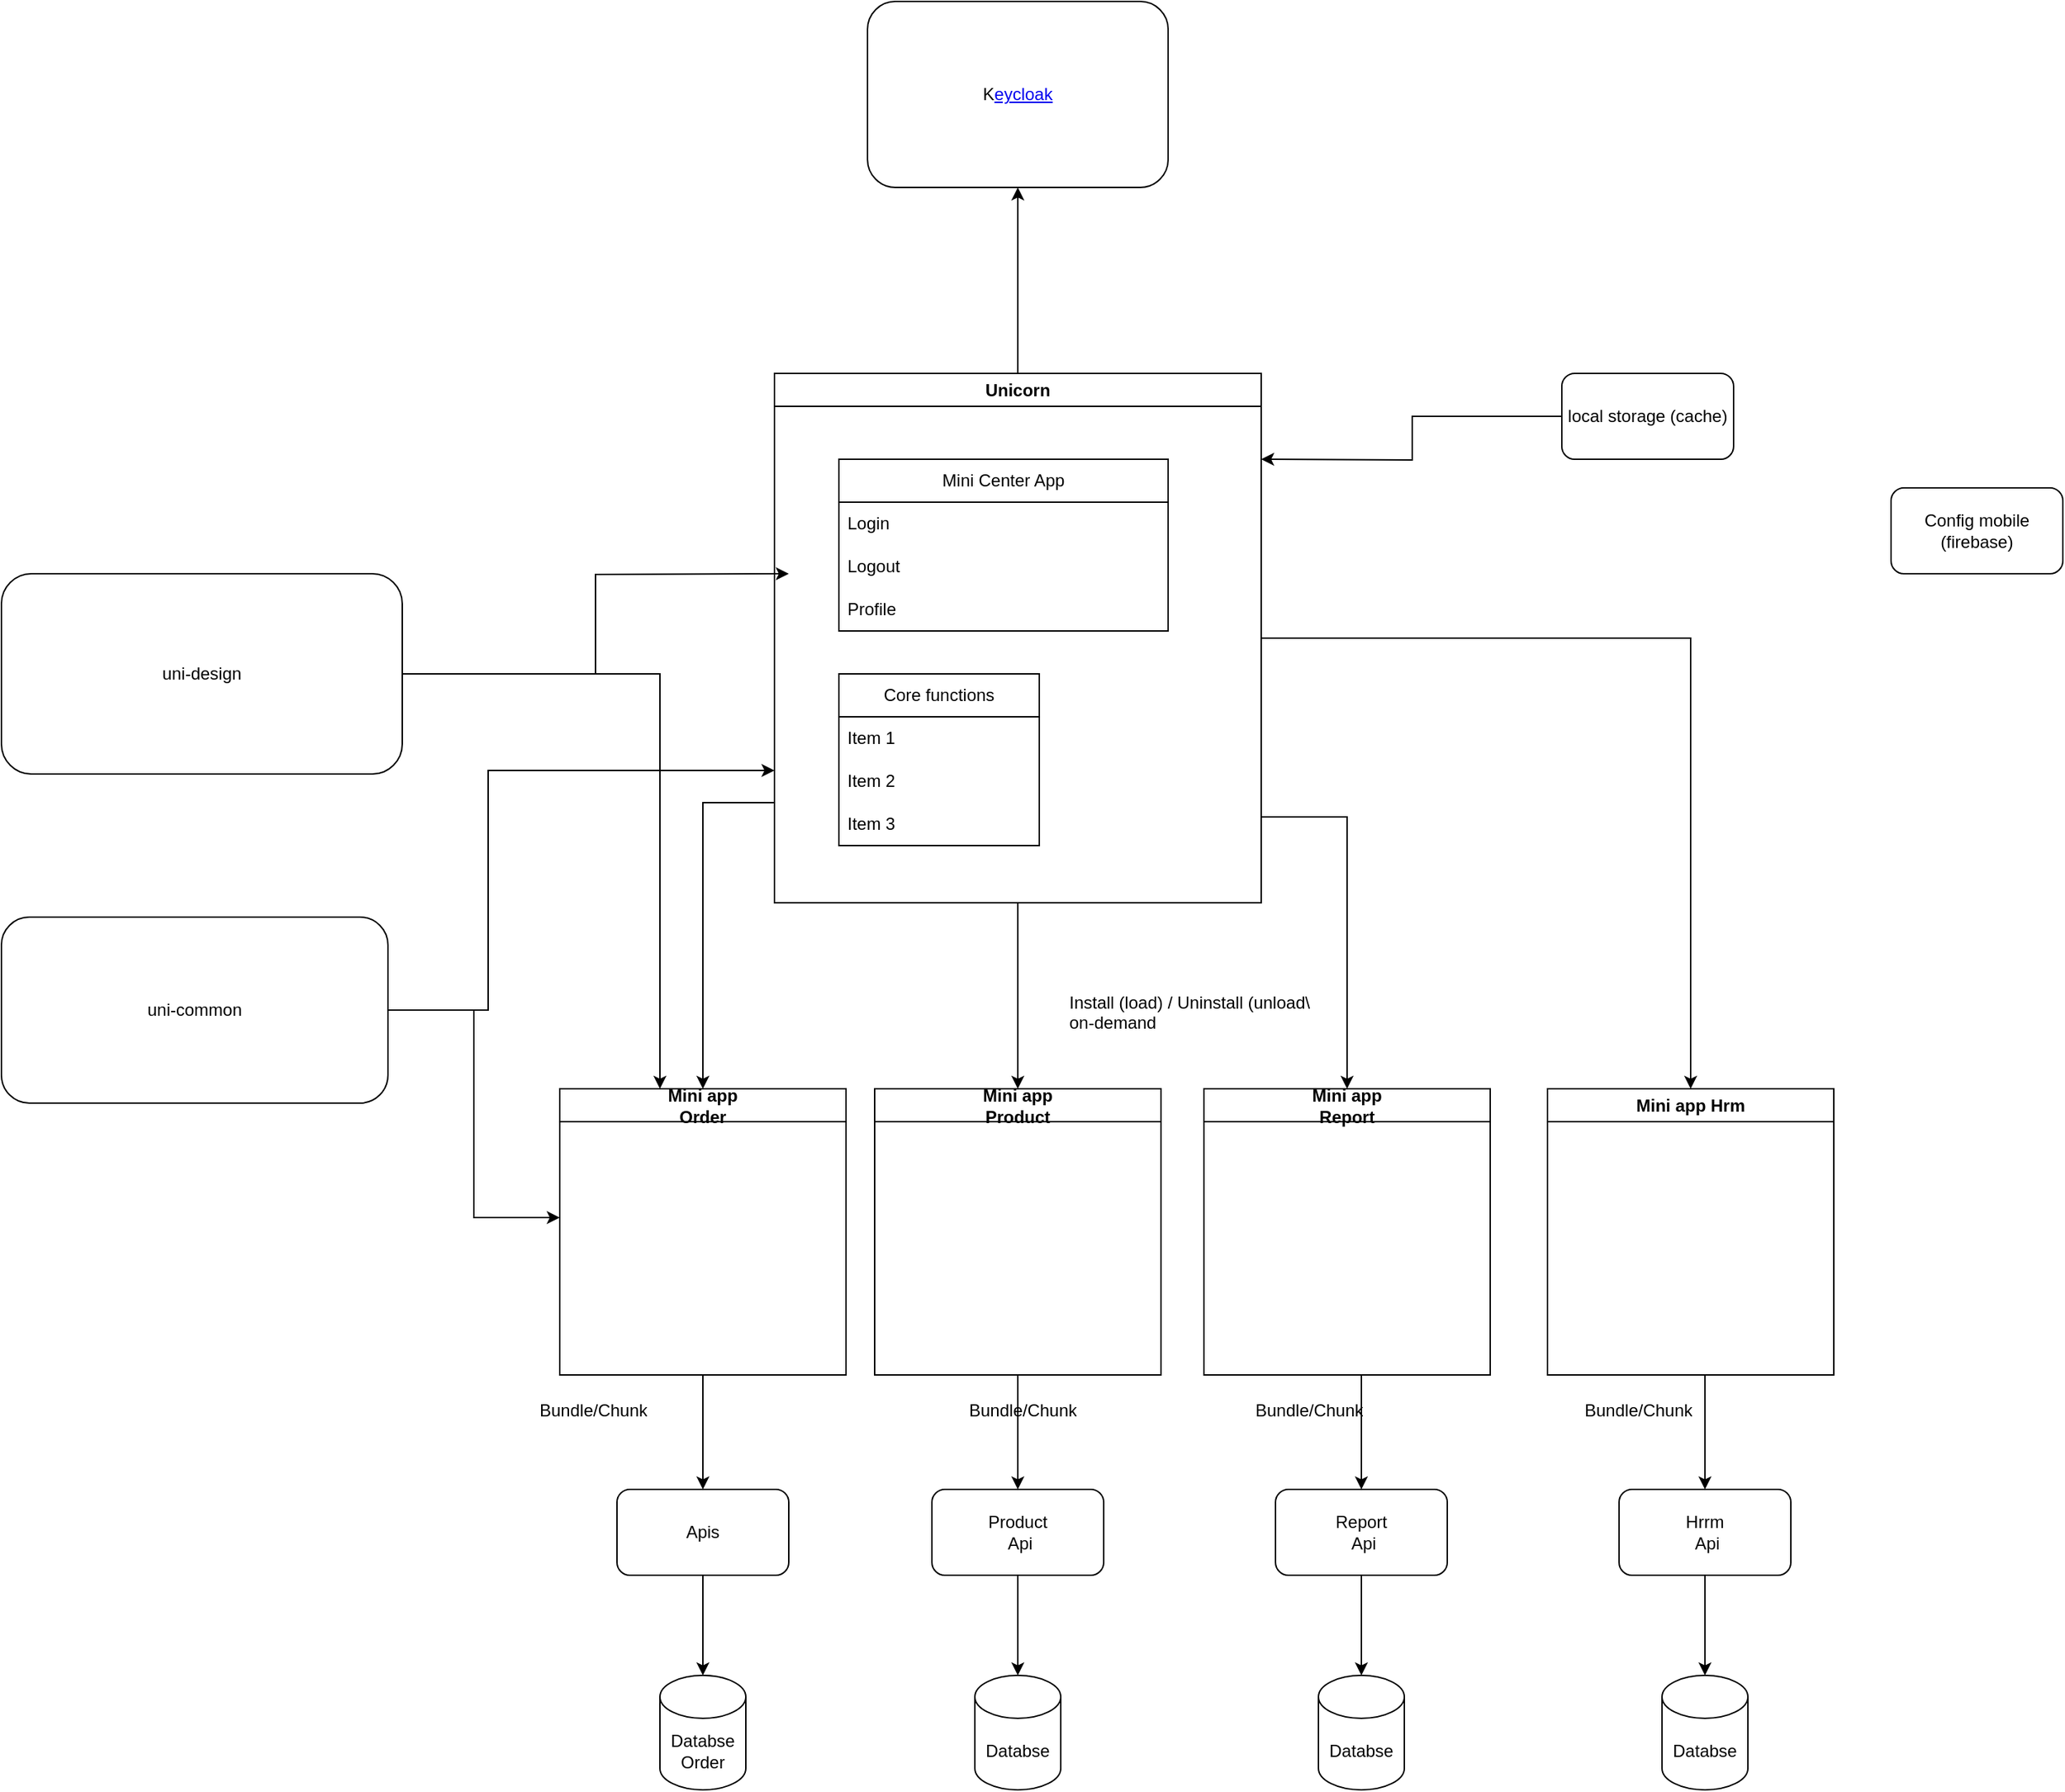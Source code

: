 <mxfile version="21.3.0" type="github">
  <diagram name="Page-1" id="GT2r_Ie_9v9kSXVyZrXS">
    <mxGraphModel dx="3065" dy="2667" grid="1" gridSize="10" guides="1" tooltips="1" connect="1" arrows="1" fold="1" page="1" pageScale="1" pageWidth="827" pageHeight="1169" math="0" shadow="0">
      <root>
        <mxCell id="0" />
        <mxCell id="1" parent="0" />
        <mxCell id="Xae2bnC-y0Hw2hv78F9A-12" style="edgeStyle=orthogonalEdgeStyle;rounded=0;orthogonalLoop=1;jettySize=auto;html=1;entryX=0.5;entryY=0;entryDx=0;entryDy=0;" parent="1" source="9EaQzSgWUycIN-Ay1f6l-6" target="Xae2bnC-y0Hw2hv78F9A-10" edge="1">
          <mxGeometry relative="1" as="geometry" />
        </mxCell>
        <mxCell id="Xae2bnC-y0Hw2hv78F9A-13" style="edgeStyle=orthogonalEdgeStyle;rounded=0;orthogonalLoop=1;jettySize=auto;html=1;" parent="1" source="9EaQzSgWUycIN-Ay1f6l-6" target="Xae2bnC-y0Hw2hv78F9A-9" edge="1">
          <mxGeometry relative="1" as="geometry">
            <Array as="points">
              <mxPoint x="180" y="330" />
            </Array>
          </mxGeometry>
        </mxCell>
        <mxCell id="Xae2bnC-y0Hw2hv78F9A-14" style="edgeStyle=orthogonalEdgeStyle;rounded=0;orthogonalLoop=1;jettySize=auto;html=1;" parent="1" source="9EaQzSgWUycIN-Ay1f6l-6" target="Xae2bnC-y0Hw2hv78F9A-2" edge="1">
          <mxGeometry relative="1" as="geometry">
            <Array as="points">
              <mxPoint x="-270" y="320" />
            </Array>
          </mxGeometry>
        </mxCell>
        <mxCell id="Xae2bnC-y0Hw2hv78F9A-32" style="edgeStyle=orthogonalEdgeStyle;rounded=0;orthogonalLoop=1;jettySize=auto;html=1;" parent="1" source="9EaQzSgWUycIN-Ay1f6l-6" target="Xae2bnC-y0Hw2hv78F9A-30" edge="1">
          <mxGeometry relative="1" as="geometry" />
        </mxCell>
        <mxCell id="Xae2bnC-y0Hw2hv78F9A-36" style="edgeStyle=orthogonalEdgeStyle;rounded=0;orthogonalLoop=1;jettySize=auto;html=1;entryX=0.5;entryY=1;entryDx=0;entryDy=0;" parent="1" source="9EaQzSgWUycIN-Ay1f6l-6" target="Xae2bnC-y0Hw2hv78F9A-34" edge="1">
          <mxGeometry relative="1" as="geometry" />
        </mxCell>
        <mxCell id="9EaQzSgWUycIN-Ay1f6l-6" value="Unicorn&lt;br&gt;" style="swimlane;whiteSpace=wrap;html=1;" parent="1" vertex="1">
          <mxGeometry x="-220" y="20" width="340" height="370" as="geometry" />
        </mxCell>
        <mxCell id="9EaQzSgWUycIN-Ay1f6l-9" value="Mini Center App&lt;br&gt;" style="swimlane;fontStyle=0;childLayout=stackLayout;horizontal=1;startSize=30;horizontalStack=0;resizeParent=1;resizeParentMax=0;resizeLast=0;collapsible=1;marginBottom=0;whiteSpace=wrap;html=1;" parent="9EaQzSgWUycIN-Ay1f6l-6" vertex="1">
          <mxGeometry x="45" y="60" width="230" height="120" as="geometry" />
        </mxCell>
        <mxCell id="9EaQzSgWUycIN-Ay1f6l-10" value="Login" style="text;strokeColor=none;fillColor=none;align=left;verticalAlign=middle;spacingLeft=4;spacingRight=4;overflow=hidden;points=[[0,0.5],[1,0.5]];portConstraint=eastwest;rotatable=0;whiteSpace=wrap;html=1;" parent="9EaQzSgWUycIN-Ay1f6l-9" vertex="1">
          <mxGeometry y="30" width="230" height="30" as="geometry" />
        </mxCell>
        <mxCell id="9EaQzSgWUycIN-Ay1f6l-11" value="Logout" style="text;strokeColor=none;fillColor=none;align=left;verticalAlign=middle;spacingLeft=4;spacingRight=4;overflow=hidden;points=[[0,0.5],[1,0.5]];portConstraint=eastwest;rotatable=0;whiteSpace=wrap;html=1;" parent="9EaQzSgWUycIN-Ay1f6l-9" vertex="1">
          <mxGeometry y="60" width="230" height="30" as="geometry" />
        </mxCell>
        <mxCell id="9EaQzSgWUycIN-Ay1f6l-12" value="Profile&lt;br&gt;" style="text;strokeColor=none;fillColor=none;align=left;verticalAlign=middle;spacingLeft=4;spacingRight=4;overflow=hidden;points=[[0,0.5],[1,0.5]];portConstraint=eastwest;rotatable=0;whiteSpace=wrap;html=1;" parent="9EaQzSgWUycIN-Ay1f6l-9" vertex="1">
          <mxGeometry y="90" width="230" height="30" as="geometry" />
        </mxCell>
        <mxCell id="qtu1_6EepkXe-mLbn7yx-2" value="Core functions" style="swimlane;fontStyle=0;childLayout=stackLayout;horizontal=1;startSize=30;horizontalStack=0;resizeParent=1;resizeParentMax=0;resizeLast=0;collapsible=1;marginBottom=0;whiteSpace=wrap;html=1;" vertex="1" parent="9EaQzSgWUycIN-Ay1f6l-6">
          <mxGeometry x="45" y="210" width="140" height="120" as="geometry" />
        </mxCell>
        <mxCell id="qtu1_6EepkXe-mLbn7yx-3" value="Item 1" style="text;strokeColor=none;fillColor=none;align=left;verticalAlign=middle;spacingLeft=4;spacingRight=4;overflow=hidden;points=[[0,0.5],[1,0.5]];portConstraint=eastwest;rotatable=0;whiteSpace=wrap;html=1;" vertex="1" parent="qtu1_6EepkXe-mLbn7yx-2">
          <mxGeometry y="30" width="140" height="30" as="geometry" />
        </mxCell>
        <mxCell id="qtu1_6EepkXe-mLbn7yx-4" value="Item 2" style="text;strokeColor=none;fillColor=none;align=left;verticalAlign=middle;spacingLeft=4;spacingRight=4;overflow=hidden;points=[[0,0.5],[1,0.5]];portConstraint=eastwest;rotatable=0;whiteSpace=wrap;html=1;" vertex="1" parent="qtu1_6EepkXe-mLbn7yx-2">
          <mxGeometry y="60" width="140" height="30" as="geometry" />
        </mxCell>
        <mxCell id="qtu1_6EepkXe-mLbn7yx-5" value="Item 3" style="text;strokeColor=none;fillColor=none;align=left;verticalAlign=middle;spacingLeft=4;spacingRight=4;overflow=hidden;points=[[0,0.5],[1,0.5]];portConstraint=eastwest;rotatable=0;whiteSpace=wrap;html=1;" vertex="1" parent="qtu1_6EepkXe-mLbn7yx-2">
          <mxGeometry y="90" width="140" height="30" as="geometry" />
        </mxCell>
        <mxCell id="Xae2bnC-y0Hw2hv78F9A-2" value="Mini app &lt;br&gt;Order" style="swimlane;whiteSpace=wrap;html=1;" parent="1" vertex="1">
          <mxGeometry x="-370" y="520" width="200" height="200" as="geometry" />
        </mxCell>
        <mxCell id="mMA3LYzBqtqdLfElrhqh-2" style="edgeStyle=orthogonalEdgeStyle;rounded=0;orthogonalLoop=1;jettySize=auto;html=1;" parent="1" source="Xae2bnC-y0Hw2hv78F9A-4" edge="1">
          <mxGeometry relative="1" as="geometry">
            <mxPoint x="-370" y="610" as="targetPoint" />
            <Array as="points">
              <mxPoint x="-430" y="465" />
              <mxPoint x="-430" y="610" />
            </Array>
          </mxGeometry>
        </mxCell>
        <mxCell id="mMA3LYzBqtqdLfElrhqh-3" style="edgeStyle=orthogonalEdgeStyle;rounded=0;orthogonalLoop=1;jettySize=auto;html=1;entryX=0;entryY=0.75;entryDx=0;entryDy=0;" parent="1" source="Xae2bnC-y0Hw2hv78F9A-4" target="9EaQzSgWUycIN-Ay1f6l-6" edge="1">
          <mxGeometry relative="1" as="geometry">
            <Array as="points">
              <mxPoint x="-420" y="465" />
              <mxPoint x="-420" y="298" />
            </Array>
          </mxGeometry>
        </mxCell>
        <mxCell id="Xae2bnC-y0Hw2hv78F9A-4" value="uni-common" style="rounded=1;whiteSpace=wrap;html=1;" parent="1" vertex="1">
          <mxGeometry x="-760" y="400" width="270" height="130" as="geometry" />
        </mxCell>
        <mxCell id="Xae2bnC-y0Hw2hv78F9A-16" style="edgeStyle=orthogonalEdgeStyle;rounded=0;orthogonalLoop=1;jettySize=auto;html=1;" parent="1" source="Xae2bnC-y0Hw2hv78F9A-5" edge="1">
          <mxGeometry relative="1" as="geometry">
            <mxPoint x="-210" y="160" as="targetPoint" />
          </mxGeometry>
        </mxCell>
        <mxCell id="mMA3LYzBqtqdLfElrhqh-1" style="edgeStyle=orthogonalEdgeStyle;rounded=0;orthogonalLoop=1;jettySize=auto;html=1;" parent="1" source="Xae2bnC-y0Hw2hv78F9A-5" target="Xae2bnC-y0Hw2hv78F9A-2" edge="1">
          <mxGeometry relative="1" as="geometry">
            <Array as="points">
              <mxPoint x="-300" y="230" />
            </Array>
          </mxGeometry>
        </mxCell>
        <mxCell id="Xae2bnC-y0Hw2hv78F9A-5" value="uni-design&lt;br&gt;" style="rounded=1;whiteSpace=wrap;html=1;" parent="1" vertex="1">
          <mxGeometry x="-760" y="160" width="280" height="140" as="geometry" />
        </mxCell>
        <mxCell id="Xae2bnC-y0Hw2hv78F9A-9" value="Mini app &lt;br&gt;Report" style="swimlane;whiteSpace=wrap;html=1;" parent="1" vertex="1">
          <mxGeometry x="80" y="520" width="200" height="200" as="geometry" />
        </mxCell>
        <mxCell id="Xae2bnC-y0Hw2hv78F9A-10" value="Mini app &lt;br&gt;Product" style="swimlane;whiteSpace=wrap;html=1;" parent="1" vertex="1">
          <mxGeometry x="-150" y="520" width="200" height="200" as="geometry" />
        </mxCell>
        <mxCell id="Xae2bnC-y0Hw2hv78F9A-18" style="edgeStyle=orthogonalEdgeStyle;rounded=0;orthogonalLoop=1;jettySize=auto;html=1;" parent="1" source="Xae2bnC-y0Hw2hv78F9A-17" edge="1">
          <mxGeometry relative="1" as="geometry">
            <mxPoint x="120" y="80" as="targetPoint" />
          </mxGeometry>
        </mxCell>
        <mxCell id="Xae2bnC-y0Hw2hv78F9A-17" value="local storage (cache)" style="rounded=1;whiteSpace=wrap;html=1;" parent="1" vertex="1">
          <mxGeometry x="330" y="20" width="120" height="60" as="geometry" />
        </mxCell>
        <mxCell id="Xae2bnC-y0Hw2hv78F9A-20" value="&lt;div&gt;Install (load) / Uninstall (unload\&lt;/div&gt;&lt;div&gt;on-demand&lt;/div&gt;" style="text;strokeColor=none;fillColor=none;align=left;verticalAlign=middle;spacingLeft=4;spacingRight=4;overflow=hidden;points=[[0,0.5],[1,0.5]];portConstraint=eastwest;rotatable=0;whiteSpace=wrap;html=1;" parent="1" vertex="1">
          <mxGeometry x="-20" y="450" width="190" height="30" as="geometry" />
        </mxCell>
        <mxCell id="Xae2bnC-y0Hw2hv78F9A-24" value="Bundle/Chunk&lt;br&gt;" style="text;strokeColor=none;fillColor=none;align=left;verticalAlign=middle;spacingLeft=4;spacingRight=4;overflow=hidden;points=[[0,0.5],[1,0.5]];portConstraint=eastwest;rotatable=0;whiteSpace=wrap;html=1;" parent="1" vertex="1">
          <mxGeometry x="-90" y="730" width="100" height="30" as="geometry" />
        </mxCell>
        <mxCell id="Xae2bnC-y0Hw2hv78F9A-25" value="Bundle/Chunk&lt;br&gt;" style="text;strokeColor=none;fillColor=none;align=left;verticalAlign=middle;spacingLeft=4;spacingRight=4;overflow=hidden;points=[[0,0.5],[1,0.5]];portConstraint=eastwest;rotatable=0;whiteSpace=wrap;html=1;" parent="1" vertex="1">
          <mxGeometry x="110" y="730" width="90" height="30" as="geometry" />
        </mxCell>
        <mxCell id="Xae2bnC-y0Hw2hv78F9A-26" value="Bundle/Chunk&lt;br&gt;" style="text;strokeColor=none;fillColor=none;align=left;verticalAlign=middle;spacingLeft=4;spacingRight=4;overflow=hidden;points=[[0,0.5],[1,0.5]];portConstraint=eastwest;rotatable=0;whiteSpace=wrap;html=1;" parent="1" vertex="1">
          <mxGeometry x="-390" y="730" width="90" height="30" as="geometry" />
        </mxCell>
        <mxCell id="Xae2bnC-y0Hw2hv78F9A-30" value="Mini app Hrm&lt;br&gt;" style="swimlane;whiteSpace=wrap;html=1;" parent="1" vertex="1">
          <mxGeometry x="320" y="520" width="200" height="200" as="geometry" />
        </mxCell>
        <mxCell id="Xae2bnC-y0Hw2hv78F9A-33" value="Bundle/Chunk&lt;br&gt;" style="text;strokeColor=none;fillColor=none;align=left;verticalAlign=middle;spacingLeft=4;spacingRight=4;overflow=hidden;points=[[0,0.5],[1,0.5]];portConstraint=eastwest;rotatable=0;whiteSpace=wrap;html=1;" parent="1" vertex="1">
          <mxGeometry x="340" y="730" width="90" height="30" as="geometry" />
        </mxCell>
        <mxCell id="Xae2bnC-y0Hw2hv78F9A-34" value="K&lt;a href=&quot;https://www.google.com/search?client=safari&amp;amp;rls=en&amp;amp;q=keycloak&amp;amp;ie=UTF-8&amp;amp;oe=UTF-8&quot;&gt;eycloak&lt;/a&gt;" style="rounded=1;whiteSpace=wrap;html=1;" parent="1" vertex="1">
          <mxGeometry x="-155" y="-240" width="210" height="130" as="geometry" />
        </mxCell>
        <mxCell id="Xae2bnC-y0Hw2hv78F9A-42" style="edgeStyle=orthogonalEdgeStyle;rounded=0;orthogonalLoop=1;jettySize=auto;html=1;entryX=0.5;entryY=0;entryDx=0;entryDy=0;entryPerimeter=0;" parent="1" source="Xae2bnC-y0Hw2hv78F9A-39" target="Xae2bnC-y0Hw2hv78F9A-40" edge="1">
          <mxGeometry relative="1" as="geometry" />
        </mxCell>
        <mxCell id="Xae2bnC-y0Hw2hv78F9A-39" value="Apis&lt;br&gt;" style="rounded=1;whiteSpace=wrap;html=1;" parent="1" vertex="1">
          <mxGeometry x="-330" y="800" width="120" height="60" as="geometry" />
        </mxCell>
        <mxCell id="Xae2bnC-y0Hw2hv78F9A-40" value="Databse Order&lt;br&gt;" style="shape=cylinder3;whiteSpace=wrap;html=1;boundedLbl=1;backgroundOutline=1;size=15;" parent="1" vertex="1">
          <mxGeometry x="-300" y="930" width="60" height="80" as="geometry" />
        </mxCell>
        <mxCell id="Xae2bnC-y0Hw2hv78F9A-41" value="" style="endArrow=classic;html=1;rounded=0;entryX=0.5;entryY=0;entryDx=0;entryDy=0;exitX=0.5;exitY=1;exitDx=0;exitDy=0;" parent="1" source="Xae2bnC-y0Hw2hv78F9A-2" target="Xae2bnC-y0Hw2hv78F9A-39" edge="1">
          <mxGeometry width="50" height="50" relative="1" as="geometry">
            <mxPoint x="-270" y="770" as="sourcePoint" />
            <mxPoint x="-70" y="670" as="targetPoint" />
          </mxGeometry>
        </mxCell>
        <mxCell id="Xae2bnC-y0Hw2hv78F9A-43" style="edgeStyle=orthogonalEdgeStyle;rounded=0;orthogonalLoop=1;jettySize=auto;html=1;entryX=0.5;entryY=0;entryDx=0;entryDy=0;entryPerimeter=0;" parent="1" source="Xae2bnC-y0Hw2hv78F9A-44" target="Xae2bnC-y0Hw2hv78F9A-45" edge="1">
          <mxGeometry relative="1" as="geometry" />
        </mxCell>
        <mxCell id="Xae2bnC-y0Hw2hv78F9A-44" value="Product&lt;br&gt;&amp;nbsp;Api" style="rounded=1;whiteSpace=wrap;html=1;" parent="1" vertex="1">
          <mxGeometry x="-110" y="800" width="120" height="60" as="geometry" />
        </mxCell>
        <mxCell id="Xae2bnC-y0Hw2hv78F9A-45" value="Databse" style="shape=cylinder3;whiteSpace=wrap;html=1;boundedLbl=1;backgroundOutline=1;size=15;" parent="1" vertex="1">
          <mxGeometry x="-80" y="930" width="60" height="80" as="geometry" />
        </mxCell>
        <mxCell id="Xae2bnC-y0Hw2hv78F9A-46" value="" style="endArrow=classic;html=1;rounded=0;entryX=0.5;entryY=0;entryDx=0;entryDy=0;exitX=0.5;exitY=1;exitDx=0;exitDy=0;" parent="1" target="Xae2bnC-y0Hw2hv78F9A-44" edge="1">
          <mxGeometry width="50" height="50" relative="1" as="geometry">
            <mxPoint x="-50" y="720" as="sourcePoint" />
            <mxPoint x="150" y="690" as="targetPoint" />
          </mxGeometry>
        </mxCell>
        <mxCell id="Xae2bnC-y0Hw2hv78F9A-47" style="edgeStyle=orthogonalEdgeStyle;rounded=0;orthogonalLoop=1;jettySize=auto;html=1;entryX=0.5;entryY=0;entryDx=0;entryDy=0;entryPerimeter=0;" parent="1" source="Xae2bnC-y0Hw2hv78F9A-48" target="Xae2bnC-y0Hw2hv78F9A-49" edge="1">
          <mxGeometry relative="1" as="geometry" />
        </mxCell>
        <mxCell id="Xae2bnC-y0Hw2hv78F9A-48" value="Report&lt;br&gt;&amp;nbsp;Api" style="rounded=1;whiteSpace=wrap;html=1;" parent="1" vertex="1">
          <mxGeometry x="130" y="800" width="120" height="60" as="geometry" />
        </mxCell>
        <mxCell id="Xae2bnC-y0Hw2hv78F9A-49" value="Databse" style="shape=cylinder3;whiteSpace=wrap;html=1;boundedLbl=1;backgroundOutline=1;size=15;" parent="1" vertex="1">
          <mxGeometry x="160" y="930" width="60" height="80" as="geometry" />
        </mxCell>
        <mxCell id="Xae2bnC-y0Hw2hv78F9A-50" value="" style="endArrow=classic;html=1;rounded=0;entryX=0.5;entryY=0;entryDx=0;entryDy=0;exitX=0.5;exitY=1;exitDx=0;exitDy=0;" parent="1" target="Xae2bnC-y0Hw2hv78F9A-48" edge="1">
          <mxGeometry width="50" height="50" relative="1" as="geometry">
            <mxPoint x="190" y="720" as="sourcePoint" />
            <mxPoint x="390" y="690" as="targetPoint" />
          </mxGeometry>
        </mxCell>
        <mxCell id="Xae2bnC-y0Hw2hv78F9A-51" style="edgeStyle=orthogonalEdgeStyle;rounded=0;orthogonalLoop=1;jettySize=auto;html=1;entryX=0.5;entryY=0;entryDx=0;entryDy=0;entryPerimeter=0;" parent="1" source="Xae2bnC-y0Hw2hv78F9A-52" target="Xae2bnC-y0Hw2hv78F9A-53" edge="1">
          <mxGeometry relative="1" as="geometry" />
        </mxCell>
        <mxCell id="Xae2bnC-y0Hw2hv78F9A-52" value="Hrrm&lt;br&gt;&amp;nbsp;Api" style="rounded=1;whiteSpace=wrap;html=1;" parent="1" vertex="1">
          <mxGeometry x="370" y="800" width="120" height="60" as="geometry" />
        </mxCell>
        <mxCell id="Xae2bnC-y0Hw2hv78F9A-53" value="Databse" style="shape=cylinder3;whiteSpace=wrap;html=1;boundedLbl=1;backgroundOutline=1;size=15;" parent="1" vertex="1">
          <mxGeometry x="400" y="930" width="60" height="80" as="geometry" />
        </mxCell>
        <mxCell id="Xae2bnC-y0Hw2hv78F9A-54" value="" style="endArrow=classic;html=1;rounded=0;entryX=0.5;entryY=0;entryDx=0;entryDy=0;exitX=0.5;exitY=1;exitDx=0;exitDy=0;" parent="1" target="Xae2bnC-y0Hw2hv78F9A-52" edge="1">
          <mxGeometry width="50" height="50" relative="1" as="geometry">
            <mxPoint x="430" y="720" as="sourcePoint" />
            <mxPoint x="630" y="690" as="targetPoint" />
          </mxGeometry>
        </mxCell>
        <mxCell id="qtu1_6EepkXe-mLbn7yx-6" value="Config mobile (firebase)" style="rounded=1;whiteSpace=wrap;html=1;" vertex="1" parent="1">
          <mxGeometry x="560" y="100" width="120" height="60" as="geometry" />
        </mxCell>
      </root>
    </mxGraphModel>
  </diagram>
</mxfile>
